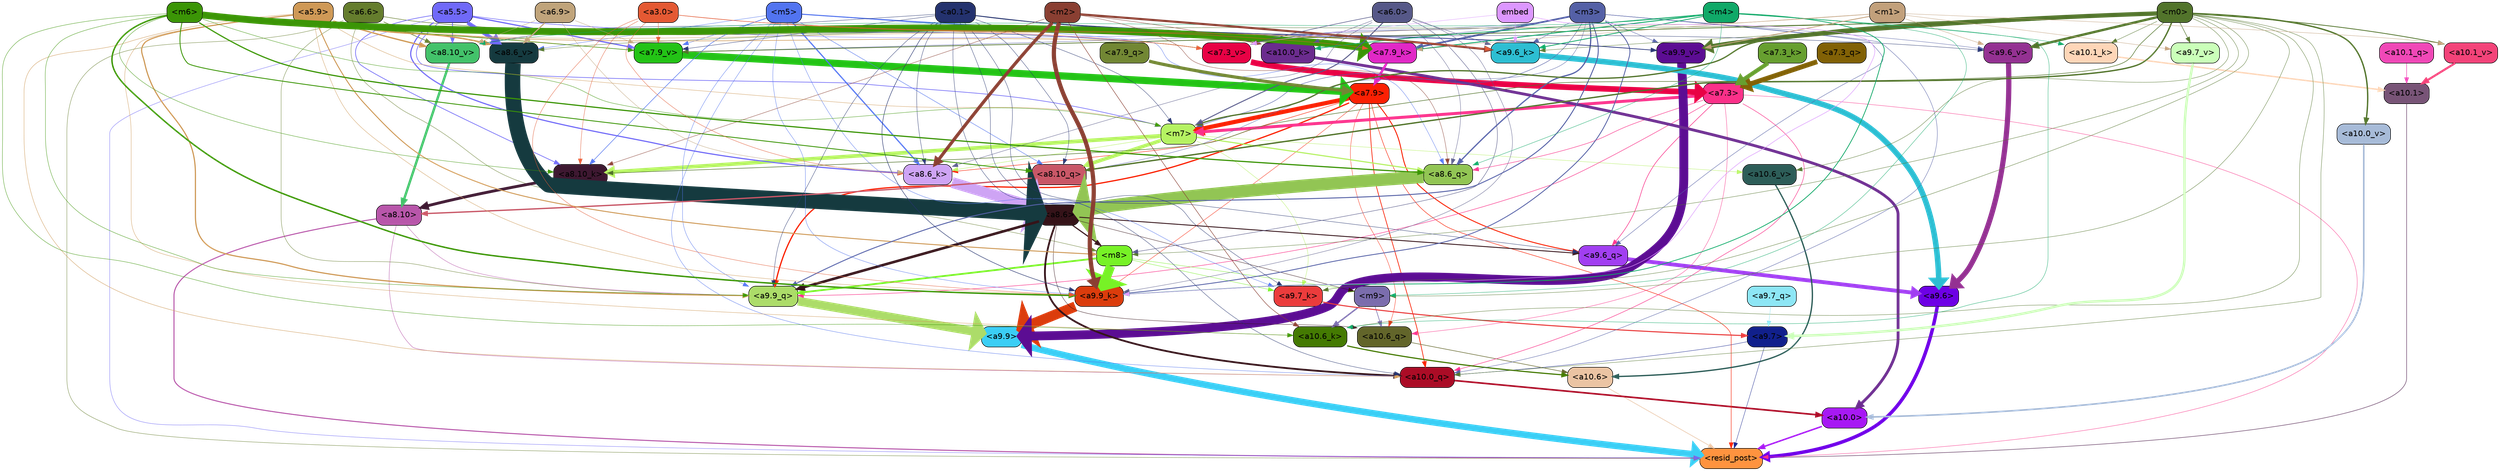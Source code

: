 strict digraph "" {
	graph [bgcolor=transparent,
		layout=dot,
		overlap=false,
		splines=true
	];
	"<a10.6>"	[color=black,
		fillcolor="#ebc4a3",
		fontname=Helvetica,
		shape=box,
		style="filled, rounded"];
	"<resid_post>"	[color=black,
		fillcolor="#ff933f",
		fontname=Helvetica,
		shape=box,
		style="filled, rounded"];
	"<a10.6>" -> "<resid_post>"	[color="#ebc4a3",
		penwidth=0.9498605728149414];
	"<a10.1>"	[color=black,
		fillcolor="#785477",
		fontname=Helvetica,
		shape=box,
		style="filled, rounded"];
	"<a10.1>" -> "<resid_post>"	[color="#785477",
		penwidth=1.0084514617919922];
	"<a10.0>"	[color=black,
		fillcolor="#a719f4",
		fontname=Helvetica,
		shape=box,
		style="filled, rounded"];
	"<a10.0>" -> "<resid_post>"	[color="#a719f4",
		penwidth=2.5814952850341797];
	"<a9.9>"	[color=black,
		fillcolor="#3bcef5",
		fontname=Helvetica,
		shape=box,
		style="filled, rounded"];
	"<a9.9>" -> "<resid_post>"	[color="#3bcef5",
		penwidth=11.610888481140137];
	"<a9.7>"	[color=black,
		fillcolor="#11208c",
		fontname=Helvetica,
		shape=box,
		style="filled, rounded"];
	"<a9.7>" -> "<resid_post>"	[color="#11208c",
		penwidth=0.6];
	"<a10.0_q>"	[color=black,
		fillcolor="#ab0c26",
		fontname=Helvetica,
		shape=box,
		style="filled, rounded"];
	"<a9.7>" -> "<a10.0_q>"	[color="#11208c",
		penwidth=0.6];
	"<a9.6>"	[color=black,
		fillcolor="#6d01e5",
		fontname=Helvetica,
		shape=box,
		style="filled, rounded"];
	"<a9.6>" -> "<resid_post>"	[color="#6d01e5",
		penwidth=6.121421813964844];
	"<a8.10>"	[color=black,
		fillcolor="#b856aa",
		fontname=Helvetica,
		shape=box,
		style="filled, rounded"];
	"<a8.10>" -> "<resid_post>"	[color="#b856aa",
		penwidth=1.7841739654541016];
	"<a8.10>" -> "<a10.0_q>"	[color="#b856aa",
		penwidth=0.6612663269042969];
	"<a9.9_q>"	[color=black,
		fillcolor="#acdc69",
		fontname=Helvetica,
		shape=box,
		style="filled, rounded"];
	"<a8.10>" -> "<a9.9_q>"	[color="#b856aa",
		penwidth=0.6];
	"<a7.9>"	[color=black,
		fillcolor="#fb2003",
		fontname=Helvetica,
		shape=box,
		style="filled, rounded"];
	"<a7.9>" -> "<resid_post>"	[color="#fb2003",
		penwidth=0.8109169006347656];
	"<a10.6_q>"	[color=black,
		fillcolor="#62652a",
		fontname=Helvetica,
		shape=box,
		style="filled, rounded"];
	"<a7.9>" -> "<a10.6_q>"	[color="#fb2003",
		penwidth=0.6];
	"<a7.9>" -> "<a10.0_q>"	[color="#fb2003",
		penwidth=1.19378662109375];
	"<m7>"	[color=black,
		fillcolor="#b5f262",
		fontname=Helvetica,
		shape=box,
		style="filled, rounded"];
	"<a7.9>" -> "<m7>"	[color="#fb2003",
		penwidth=7.3899383544921875];
	"<a7.9>" -> "<a9.9_q>"	[color="#fb2003",
		penwidth=2.1764984130859375];
	"<a9.6_q>"	[color=black,
		fillcolor="#a13ff1",
		fontname=Helvetica,
		shape=box,
		style="filled, rounded"];
	"<a7.9>" -> "<a9.6_q>"	[color="#fb2003",
		penwidth=1.6184196472167969];
	"<a9.9_k>"	[color=black,
		fillcolor="#db3c0c",
		fontname=Helvetica,
		shape=box,
		style="filled, rounded"];
	"<a7.9>" -> "<a9.9_k>"	[color="#fb2003",
		penwidth=0.6];
	"<a8.6_k>"	[color=black,
		fillcolor="#cea4f4",
		fontname=Helvetica,
		shape=box,
		style="filled, rounded"];
	"<a7.9>" -> "<a8.6_k>"	[color="#fb2003",
		penwidth=0.7570610046386719];
	"<a7.3>"	[color=black,
		fillcolor="#fb3089",
		fontname=Helvetica,
		shape=box,
		style="filled, rounded"];
	"<a7.3>" -> "<resid_post>"	[color="#fb3089",
		penwidth=0.6];
	"<a7.3>" -> "<a10.6_q>"	[color="#fb3089",
		penwidth=0.6];
	"<a7.3>" -> "<a10.0_q>"	[color="#fb3089",
		penwidth=0.8208656311035156];
	"<a7.3>" -> "<m7>"	[color="#fb3089",
		penwidth=5.189311981201172];
	"<a7.3>" -> "<a9.9_q>"	[color="#fb3089",
		penwidth=0.8119163513183594];
	"<a7.3>" -> "<a9.6_q>"	[color="#fb3089",
		penwidth=0.9649925231933594];
	"<a8.6_q>"	[color=black,
		fillcolor="#92c554",
		fontname=Helvetica,
		shape=box,
		style="filled, rounded"];
	"<a7.3>" -> "<a8.6_q>"	[color="#fb3089",
		penwidth=0.7801322937011719];
	"<a6.6>"	[color=black,
		fillcolor="#657d2d",
		fontname=Helvetica,
		shape=box,
		style="filled, rounded"];
	"<a6.6>" -> "<resid_post>"	[color="#657d2d",
		penwidth=0.6];
	"<m8>"	[color=black,
		fillcolor="#77f226",
		fontname=Helvetica,
		shape=box,
		style="filled, rounded"];
	"<a6.6>" -> "<m8>"	[color="#657d2d",
		penwidth=0.6];
	"<a6.6>" -> "<a9.9_q>"	[color="#657d2d",
		penwidth=0.6];
	"<a8.10_v>"	[color=black,
		fillcolor="#43c26a",
		fontname=Helvetica,
		shape=box,
		style="filled, rounded"];
	"<a6.6>" -> "<a8.10_v>"	[color="#657d2d",
		penwidth=1.0661506652832031];
	"<a7.3_v>"	[color=black,
		fillcolor="#e80245",
		fontname=Helvetica,
		shape=box,
		style="filled, rounded"];
	"<a6.6>" -> "<a7.3_v>"	[color="#657d2d",
		penwidth=0.8506813049316406];
	"<a5.5>"	[color=black,
		fillcolor="#7069f8",
		fontname=Helvetica,
		shape=box,
		style="filled, rounded"];
	"<a5.5>" -> "<resid_post>"	[color="#7069f8",
		penwidth=0.6];
	"<a5.5>" -> "<m7>"	[color="#7069f8",
		penwidth=1.0865592956542969];
	"<a9.9_v>"	[color=black,
		fillcolor="#5c0d93",
		fontname=Helvetica,
		shape=box,
		style="filled, rounded"];
	"<a5.5>" -> "<a9.9_v>"	[color="#7069f8",
		penwidth=0.6];
	"<a8.10_k>"	[color=black,
		fillcolor="#3e1831",
		fontname=Helvetica,
		shape=box,
		style="filled, rounded"];
	"<a5.5>" -> "<a8.10_k>"	[color="#7069f8",
		penwidth=1.1390800476074219];
	"<a5.5>" -> "<a8.6_k>"	[color="#7069f8",
		penwidth=2.00030517578125];
	"<a5.5>" -> "<a8.10_v>"	[color="#7069f8",
		penwidth=1.4206085205078125];
	"<a8.6_v>"	[color=black,
		fillcolor="#153a3f",
		fontname=Helvetica,
		shape=box,
		style="filled, rounded"];
	"<a5.5>" -> "<a8.6_v>"	[color="#7069f8",
		penwidth=6.534294128417969];
	"<a7.9_v>"	[color=black,
		fillcolor="#23c316",
		fontname=Helvetica,
		shape=box,
		style="filled, rounded"];
	"<a5.5>" -> "<a7.9_v>"	[color="#7069f8",
		penwidth=2.0819549560546875];
	"<a5.5>" -> "<a7.3_v>"	[color="#7069f8",
		penwidth=0.8107681274414062];
	"<a10.6_q>" -> "<a10.6>"	[color="#62652a",
		penwidth=0.9244728088378906];
	"<a10.1_q>"	[color=black,
		fillcolor="#f048b7",
		fontname=Helvetica,
		shape=box,
		style="filled, rounded"];
	"<a10.1_q>" -> "<a10.1>"	[color="#f048b7",
		penwidth=0.9268798828125];
	"<a10.0_q>" -> "<a10.0>"	[color="#ab0c26",
		penwidth=2.905670166015625];
	"<a10.6_k>"	[color=black,
		fillcolor="#447a02",
		fontname=Helvetica,
		shape=box,
		style="filled, rounded"];
	"<a10.6_k>" -> "<a10.6>"	[color="#447a02",
		penwidth=2.0319366455078125];
	"<a10.1_k>"	[color=black,
		fillcolor="#fed6b8",
		fontname=Helvetica,
		shape=box,
		style="filled, rounded"];
	"<a10.1_k>" -> "<a10.1>"	[color="#fed6b8",
		penwidth=2.4037628173828125];
	"<a10.0_k>"	[color=black,
		fillcolor="#6b2c8e",
		fontname=Helvetica,
		shape=box,
		style="filled, rounded"];
	"<a10.0_k>" -> "<a10.0>"	[color="#6b2c8e",
		penwidth=4.9319305419921875];
	"<a10.6_v>"	[color=black,
		fillcolor="#2d5d58",
		fontname=Helvetica,
		shape=box,
		style="filled, rounded"];
	"<a10.6_v>" -> "<a10.6>"	[color="#2d5d58",
		penwidth=2.290935516357422];
	"<a10.1_v>"	[color=black,
		fillcolor="#f34379",
		fontname=Helvetica,
		shape=box,
		style="filled, rounded"];
	"<a10.1_v>" -> "<a10.1>"	[color="#f34379",
		penwidth=3.6398468017578125];
	"<a10.0_v>"	[color=black,
		fillcolor="#a7bbd8",
		fontname=Helvetica,
		shape=box,
		style="filled, rounded"];
	"<a10.0_v>" -> "<a10.0>"	[color="#a7bbd8",
		penwidth=2.7666168212890625];
	"<m9>"	[color=black,
		fillcolor="#7b6dad",
		fontname=Helvetica,
		shape=box,
		style="filled, rounded"];
	"<m9>" -> "<a10.6_q>"	[color="#7b6dad",
		penwidth=1.0384025573730469];
	"<m9>" -> "<a10.6_k>"	[color="#7b6dad",
		penwidth=2.371124267578125];
	"<a8.6>"	[color=black,
		fillcolor="#351319",
		fontname=Helvetica,
		shape=box,
		style="filled, rounded"];
	"<a8.6>" -> "<a10.6_q>"	[color="#351319",
		penwidth=0.6];
	"<a8.6>" -> "<a10.0_q>"	[color="#351319",
		penwidth=3.1841888427734375];
	"<a8.6>" -> "<m9>"	[color="#351319",
		penwidth=0.6];
	"<a8.6>" -> "<m8>"	[color="#351319",
		penwidth=1.972564697265625];
	"<a8.6>" -> "<a9.9_q>"	[color="#351319",
		penwidth=4.482503890991211];
	"<a8.6>" -> "<a9.6_q>"	[color="#351319",
		penwidth=1.515838623046875];
	"<m5>"	[color=black,
		fillcolor="#5274f0",
		fontname=Helvetica,
		shape=box,
		style="filled, rounded"];
	"<m5>" -> "<a10.0_q>"	[color="#5274f0",
		penwidth=0.6];
	"<m5>" -> "<a10.0_k>"	[color="#5274f0",
		penwidth=0.6];
	"<m5>" -> "<a9.9_q>"	[color="#5274f0",
		penwidth=0.6];
	"<m5>" -> "<a9.9_k>"	[color="#5274f0",
		penwidth=0.6];
	"<a9.7_k>"	[color=black,
		fillcolor="#eb3c3c",
		fontname=Helvetica,
		shape=box,
		style="filled, rounded"];
	"<m5>" -> "<a9.7_k>"	[color="#5274f0",
		penwidth=0.6];
	"<a9.6_k>"	[color=black,
		fillcolor="#2dbed2",
		fontname=Helvetica,
		shape=box,
		style="filled, rounded"];
	"<m5>" -> "<a9.6_k>"	[color="#5274f0",
		penwidth=0.7197036743164062];
	"<a8.10_q>"	[color=black,
		fillcolor="#c95767",
		fontname=Helvetica,
		shape=box,
		style="filled, rounded"];
	"<m5>" -> "<a8.10_q>"	[color="#5274f0",
		penwidth=0.7198371887207031];
	"<m5>" -> "<a8.6_q>"	[color="#5274f0",
		penwidth=0.6];
	"<m5>" -> "<a8.10_k>"	[color="#5274f0",
		penwidth=0.9238471984863281];
	"<m5>" -> "<a8.6_k>"	[color="#5274f0",
		penwidth=2.1219520568847656];
	"<m5>" -> "<a8.6_v>"	[color="#5274f0",
		penwidth=0.6];
	"<a7.9_k>"	[color=black,
		fillcolor="#e128c6",
		fontname=Helvetica,
		shape=box,
		style="filled, rounded"];
	"<m5>" -> "<a7.9_k>"	[color="#5274f0",
		penwidth=1.7779998779296875];
	"<m5>" -> "<a7.9_v>"	[color="#5274f0",
		penwidth=0.6];
	"<a5.9>"	[color=black,
		fillcolor="#cf9956",
		fontname=Helvetica,
		shape=box,
		style="filled, rounded"];
	"<a5.9>" -> "<a10.0_q>"	[color="#cf9956",
		penwidth=0.6463394165039062];
	"<a5.9>" -> "<a10.6_k>"	[color="#cf9956",
		penwidth=0.6];
	"<a5.9>" -> "<a10.0_k>"	[color="#cf9956",
		penwidth=0.6];
	"<a5.9>" -> "<m7>"	[color="#cf9956",
		penwidth=0.6];
	"<a5.9>" -> "<m8>"	[color="#cf9956",
		penwidth=1.6550712585449219];
	"<a5.9>" -> "<a9.9_q>"	[color="#cf9956",
		penwidth=2.019031524658203];
	"<a5.9>" -> "<a9.9_k>"	[color="#cf9956",
		penwidth=0.6];
	"<a5.9>" -> "<a8.10_v>"	[color="#cf9956",
		penwidth=2.2765426635742188];
	"<a5.9>" -> "<a8.6_v>"	[color="#cf9956",
		penwidth=2.4934005737304688];
	"<a5.9>" -> "<a7.9_v>"	[color="#cf9956",
		penwidth=0.6];
	"<a5.9>" -> "<a7.3_v>"	[color="#cf9956",
		penwidth=0.9861984252929688];
	"<m3>"	[color=black,
		fillcolor="#5460a6",
		fontname=Helvetica,
		shape=box,
		style="filled, rounded"];
	"<m3>" -> "<a10.0_q>"	[color="#5460a6",
		penwidth=0.6597442626953125];
	"<m3>" -> "<a10.0_k>"	[color="#5460a6",
		penwidth=0.6506614685058594];
	"<m3>" -> "<m7>"	[color="#5460a6",
		penwidth=0.7659339904785156];
	"<m3>" -> "<a9.9_q>"	[color="#5460a6",
		penwidth=1.6276321411132812];
	"<m3>" -> "<a9.6_q>"	[color="#5460a6",
		penwidth=0.6724472045898438];
	"<m3>" -> "<a9.9_k>"	[color="#5460a6",
		penwidth=1.4574642181396484];
	"<m3>" -> "<a9.6_k>"	[color="#5460a6",
		penwidth=0.6];
	"<m3>" -> "<a9.9_v>"	[color="#5460a6",
		penwidth=0.6589469909667969];
	"<a9.6_v>"	[color=black,
		fillcolor="#943192",
		fontname=Helvetica,
		shape=box,
		style="filled, rounded"];
	"<m3>" -> "<a9.6_v>"	[color="#5460a6",
		penwidth=0.6];
	"<m3>" -> "<a8.10_q>"	[color="#5460a6",
		penwidth=0.6];
	"<m3>" -> "<a8.6_q>"	[color="#5460a6",
		penwidth=2.1676406860351562];
	"<m3>" -> "<a7.9_k>"	[color="#5460a6",
		penwidth=2.978912353515625];
	"<m3>" -> "<a7.9_v>"	[color="#5460a6",
		penwidth=0.6];
	"<m3>" -> "<a7.3_v>"	[color="#5460a6",
		penwidth=0.6];
	"<m0>"	[color=black,
		fillcolor="#52742b",
		fontname=Helvetica,
		shape=box,
		style="filled, rounded"];
	"<m0>" -> "<a10.0_q>"	[color="#52742b",
		penwidth=0.6];
	"<m0>" -> "<a10.6_k>"	[color="#52742b",
		penwidth=0.6];
	"<m0>" -> "<a10.1_k>"	[color="#52742b",
		penwidth=0.6];
	"<m0>" -> "<a10.6_v>"	[color="#52742b",
		penwidth=0.6];
	"<m0>" -> "<a10.1_v>"	[color="#52742b",
		penwidth=1.3360328674316406];
	"<m0>" -> "<a10.0_v>"	[color="#52742b",
		penwidth=2.4083595275878906];
	"<m0>" -> "<m9>"	[color="#52742b",
		penwidth=0.6];
	"<m0>" -> "<m7>"	[color="#52742b",
		penwidth=2.224945068359375];
	"<m0>" -> "<m8>"	[color="#52742b",
		penwidth=0.6];
	"<m0>" -> "<a9.7_k>"	[color="#52742b",
		penwidth=0.6];
	"<m0>" -> "<a9.6_k>"	[color="#52742b",
		penwidth=0.6];
	"<m0>" -> "<a9.9_v>"	[color="#52742b",
		penwidth=7.537467956542969];
	"<a9.7_v>"	[color=black,
		fillcolor="#caffb9",
		fontname=Helvetica,
		shape=box,
		style="filled, rounded"];
	"<m0>" -> "<a9.7_v>"	[color="#52742b",
		penwidth=0.8575286865234375];
	"<m0>" -> "<a9.6_v>"	[color="#52742b",
		penwidth=4.1688385009765625];
	"<m0>" -> "<a8.10_q>"	[color="#52742b",
		penwidth=2.3761940002441406];
	"<m0>" -> "<a8.10_k>"	[color="#52742b",
		penwidth=0.9220962524414062];
	"<m0>" -> "<a8.6_v>"	[color="#52742b",
		penwidth=0.6];
	"<m0>" -> "<a7.9_v>"	[color="#52742b",
		penwidth=1.2114486694335938];
	"<a0.1>"	[color=black,
		fillcolor="#24326e",
		fontname=Helvetica,
		shape=box,
		style="filled, rounded"];
	"<a0.1>" -> "<a10.0_q>"	[color="#24326e",
		penwidth=0.6];
	"<a0.1>" -> "<a10.0_k>"	[color="#24326e",
		penwidth=0.6768684387207031];
	"<a0.1>" -> "<m7>"	[color="#24326e",
		penwidth=0.6];
	"<a0.1>" -> "<a9.9_q>"	[color="#24326e",
		penwidth=0.6];
	"<a0.1>" -> "<a9.6_q>"	[color="#24326e",
		penwidth=0.6];
	"<a0.1>" -> "<a9.9_k>"	[color="#24326e",
		penwidth=0.81341552734375];
	"<a0.1>" -> "<a9.7_k>"	[color="#24326e",
		penwidth=0.6];
	"<a0.1>" -> "<a9.9_v>"	[color="#24326e",
		penwidth=1.062591552734375];
	"<a0.1>" -> "<a9.6_v>"	[color="#24326e",
		penwidth=0.6];
	"<a0.1>" -> "<a8.10_q>"	[color="#24326e",
		penwidth=0.6];
	"<a0.1>" -> "<a8.6_k>"	[color="#24326e",
		penwidth=0.6];
	"<a0.1>" -> "<a8.10_v>"	[color="#24326e",
		penwidth=0.6];
	"<a0.1>" -> "<a7.9_v>"	[color="#24326e",
		penwidth=0.6];
	"<m6>"	[color=black,
		fillcolor="#3b9506",
		fontname=Helvetica,
		shape=box,
		style="filled, rounded"];
	"<m6>" -> "<a10.6_k>"	[color="#3b9506",
		penwidth=0.6];
	"<m6>" -> "<m7>"	[color="#3b9506",
		penwidth=0.6];
	"<m6>" -> "<a9.9_q>"	[color="#3b9506",
		penwidth=0.6];
	"<m6>" -> "<a9.9_k>"	[color="#3b9506",
		penwidth=2.533975601196289];
	"<m6>" -> "<a9.6_k>"	[color="#3b9506",
		penwidth=0.9471282958984375];
	"<m6>" -> "<a8.10_q>"	[color="#3b9506",
		penwidth=1.4854621887207031];
	"<m6>" -> "<a8.6_q>"	[color="#3b9506",
		penwidth=2.0796165466308594];
	"<m6>" -> "<a8.10_k>"	[color="#3b9506",
		penwidth=0.6];
	"<m6>" -> "<a7.9_k>"	[color="#3b9506",
		penwidth=12.277053833007812];
	"<m6>" -> "<a7.9_v>"	[color="#3b9506",
		penwidth=0.8897933959960938];
	"<m4>"	[color=black,
		fillcolor="#10a968",
		fontname=Helvetica,
		shape=box,
		style="filled, rounded"];
	"<m4>" -> "<a10.6_k>"	[color="#10a968",
		penwidth=0.6];
	"<m4>" -> "<a10.1_k>"	[color="#10a968",
		penwidth=0.6];
	"<m4>" -> "<a10.0_k>"	[color="#10a968",
		penwidth=1.230804443359375];
	"<m4>" -> "<m9>"	[color="#10a968",
		penwidth=0.6];
	"<m4>" -> "<a9.9_k>"	[color="#10a968",
		penwidth=1.3186264038085938];
	"<m4>" -> "<a9.6_k>"	[color="#10a968",
		penwidth=1.3722038269042969];
	"<m4>" -> "<a8.6_q>"	[color="#10a968",
		penwidth=0.6];
	"<m4>" -> "<a8.10_v>"	[color="#10a968",
		penwidth=0.6];
	"<m4>" -> "<a7.9_k>"	[color="#10a968",
		penwidth=1.5913276672363281];
	"<m2>"	[color=black,
		fillcolor="#8a3f32",
		fontname=Helvetica,
		shape=box,
		style="filled, rounded"];
	"<m2>" -> "<a10.6_k>"	[color="#8a3f32",
		penwidth=0.8380241394042969];
	"<m2>" -> "<a10.0_k>"	[color="#8a3f32",
		penwidth=0.6622200012207031];
	"<m2>" -> "<a9.9_k>"	[color="#8a3f32",
		penwidth=7.476325988769531];
	"<m2>" -> "<a9.6_k>"	[color="#8a3f32",
		penwidth=3.761505126953125];
	"<m2>" -> "<a8.6_q>"	[color="#8a3f32",
		penwidth=0.6];
	"<m2>" -> "<a8.10_k>"	[color="#8a3f32",
		penwidth=0.6];
	"<m2>" -> "<a8.6_k>"	[color="#8a3f32",
		penwidth=5.699577331542969];
	"<a6.0>"	[color=black,
		fillcolor="#565888",
		fontname=Helvetica,
		shape=box,
		style="filled, rounded"];
	"<a6.0>" -> "<a10.0_k>"	[color="#565888",
		penwidth=0.6];
	"<a6.0>" -> "<m7>"	[color="#565888",
		penwidth=1.694061279296875];
	"<a6.0>" -> "<m8>"	[color="#565888",
		penwidth=0.7418403625488281];
	"<a6.0>" -> "<a9.9_k>"	[color="#565888",
		penwidth=0.6];
	"<a6.0>" -> "<a9.6_k>"	[color="#565888",
		penwidth=0.6];
	"<a6.0>" -> "<a8.6_q>"	[color="#565888",
		penwidth=0.6];
	"<a6.0>" -> "<a8.6_k>"	[color="#565888",
		penwidth=0.6];
	"<a6.0>" -> "<a7.3_v>"	[color="#565888",
		penwidth=0.9905738830566406];
	"<m7>" -> "<a10.6_v>"	[color="#b5f262",
		penwidth=0.6];
	"<m7>" -> "<a9.7_k>"	[color="#b5f262",
		penwidth=0.6];
	"<m7>" -> "<a8.10_q>"	[color="#b5f262",
		penwidth=6.2237091064453125];
	"<m7>" -> "<a8.6_q>"	[color="#b5f262",
		penwidth=1.9677276611328125];
	"<m7>" -> "<a8.10_k>"	[color="#b5f262",
		penwidth=6.505390167236328];
	"<m7>" -> "<a8.6_k>"	[color="#b5f262",
		penwidth=0.6821136474609375];
	"<m1>"	[color=black,
		fillcolor="#c2a07b",
		fontname=Helvetica,
		shape=box,
		style="filled, rounded"];
	"<m1>" -> "<a10.1_v>"	[color="#c2a07b",
		penwidth=0.6];
	"<m1>" -> "<a9.9_v>"	[color="#c2a07b",
		penwidth=1.4082679748535156];
	"<m1>" -> "<a9.7_v>"	[color="#c2a07b",
		penwidth=0.6];
	"<m1>" -> "<a9.6_v>"	[color="#c2a07b",
		penwidth=0.6];
	"<m1>" -> "<a7.9_k>"	[color="#c2a07b",
		penwidth=0.6];
	"<m1>" -> "<a7.3_v>"	[color="#c2a07b",
		penwidth=0.6];
	"<m8>" -> "<m9>"	[color="#77f226",
		penwidth=0.6];
	"<m8>" -> "<a9.9_q>"	[color="#77f226",
		penwidth=3.073810577392578];
	"<m8>" -> "<a9.9_k>"	[color="#77f226",
		penwidth=16.255420684814453];
	"<m8>" -> "<a9.7_k>"	[color="#77f226",
		penwidth=0.6];
	"<a9.9_q>" -> "<a9.9>"	[color="#acdc69",
		penwidth=15.310546875];
	"<a9.7_q>"	[color=black,
		fillcolor="#8de6f5",
		fontname=Helvetica,
		shape=box,
		style="filled, rounded"];
	"<a9.7_q>" -> "<a9.7>"	[color="#8de6f5",
		penwidth=0.6];
	"<a9.6_q>" -> "<a9.6>"	[color="#a13ff1",
		penwidth=6.823722839355469];
	"<a9.9_k>" -> "<a9.9>"	[color="#db3c0c",
		penwidth=17.953022003173828];
	"<a9.7_k>" -> "<a9.7>"	[color="#eb3c3c",
		penwidth=1.85101318359375];
	"<a9.6_k>" -> "<a9.6>"	[color="#2dbed2",
		penwidth=9.787818908691406];
	"<a9.9_v>" -> "<a9.9>"	[color="#5c0d93",
		penwidth=15.728643417358398];
	"<a9.7_v>" -> "<a9.7>"	[color="#caffb9",
		penwidth=4.305488586425781];
	"<a9.6_v>" -> "<a9.6>"	[color="#943192",
		penwidth=9.212547302246094];
	"<a3.0>"	[color=black,
		fillcolor="#e45933",
		fontname=Helvetica,
		shape=box,
		style="filled, rounded"];
	"<a3.0>" -> "<a9.9_k>"	[color="#e45933",
		penwidth=0.6];
	"<a3.0>" -> "<a9.6_k>"	[color="#e45933",
		penwidth=0.6];
	"<a3.0>" -> "<a8.10_k>"	[color="#e45933",
		penwidth=0.6];
	"<a3.0>" -> "<a8.6_k>"	[color="#e45933",
		penwidth=0.6];
	"<a3.0>" -> "<a7.9_k>"	[color="#e45933",
		penwidth=0.6];
	"<a3.0>" -> "<a7.9_v>"	[color="#e45933",
		penwidth=0.6];
	"<a3.0>" -> "<a7.3_v>"	[color="#e45933",
		penwidth=0.6];
	embed	[color=black,
		fillcolor="#dc97fe",
		fontname=Helvetica,
		shape=box,
		style="filled, rounded"];
	embed -> "<a9.9_k>"	[color="#dc97fe",
		penwidth=0.8602714538574219];
	embed -> "<a9.6_k>"	[color="#dc97fe",
		penwidth=0.6];
	embed -> "<a7.3_v>"	[color="#dc97fe",
		penwidth=0.6];
	"<a8.10_q>" -> "<a8.10>"	[color="#c95767",
		penwidth=2.2933731079101562];
	"<a8.6_q>" -> "<a8.6>"	[color="#92c554",
		penwidth=22.21251106262207];
	"<a8.10_k>" -> "<a8.10>"	[color="#3e1831",
		penwidth=5.009056091308594];
	"<a8.6_k>" -> "<a8.6>"	[color="#cea4f4",
		penwidth=19.114789962768555];
	"<a8.10_v>" -> "<a8.10>"	[color="#43c26a",
		penwidth=4.248416900634766];
	"<a8.6_v>" -> "<a8.6>"	[color="#153a3f",
		penwidth=27.461654663085938];
	"<a6.9>"	[color=black,
		fillcolor="#c0a47b",
		fontname=Helvetica,
		shape=box,
		style="filled, rounded"];
	"<a6.9>" -> "<a8.6_k>"	[color="#c0a47b",
		penwidth=0.6];
	"<a6.9>" -> "<a8.10_v>"	[color="#c0a47b",
		penwidth=0.6];
	"<a6.9>" -> "<a8.6_v>"	[color="#c0a47b",
		penwidth=2.0546798706054688];
	"<a6.9>" -> "<a7.9_v>"	[color="#c0a47b",
		penwidth=0.6];
	"<a7.9_q>"	[color=black,
		fillcolor="#728734",
		fontname=Helvetica,
		shape=box,
		style="filled, rounded"];
	"<a7.9_q>" -> "<a7.9>"	[color="#728734",
		penwidth=5.6087493896484375];
	"<a7.3_q>"	[color=black,
		fillcolor="#816106",
		fontname=Helvetica,
		shape=box,
		style="filled, rounded"];
	"<a7.3_q>" -> "<a7.3>"	[color="#816106",
		penwidth=8.568470001220703];
	"<a7.9_k>" -> "<a7.9>"	[color="#e128c6",
		penwidth=4.179893493652344];
	"<a7.3_k>"	[color=black,
		fillcolor="#679f30",
		fontname=Helvetica,
		shape=box,
		style="filled, rounded"];
	"<a7.3_k>" -> "<a7.3>"	[color="#679f30",
		penwidth=7.138481140136719];
	"<a7.9_v>" -> "<a7.9>"	[color="#23c316",
		penwidth=12.677261352539062];
	"<a7.3_v>" -> "<a7.3>"	[color="#e80245",
		penwidth=10.205863952636719];
}
